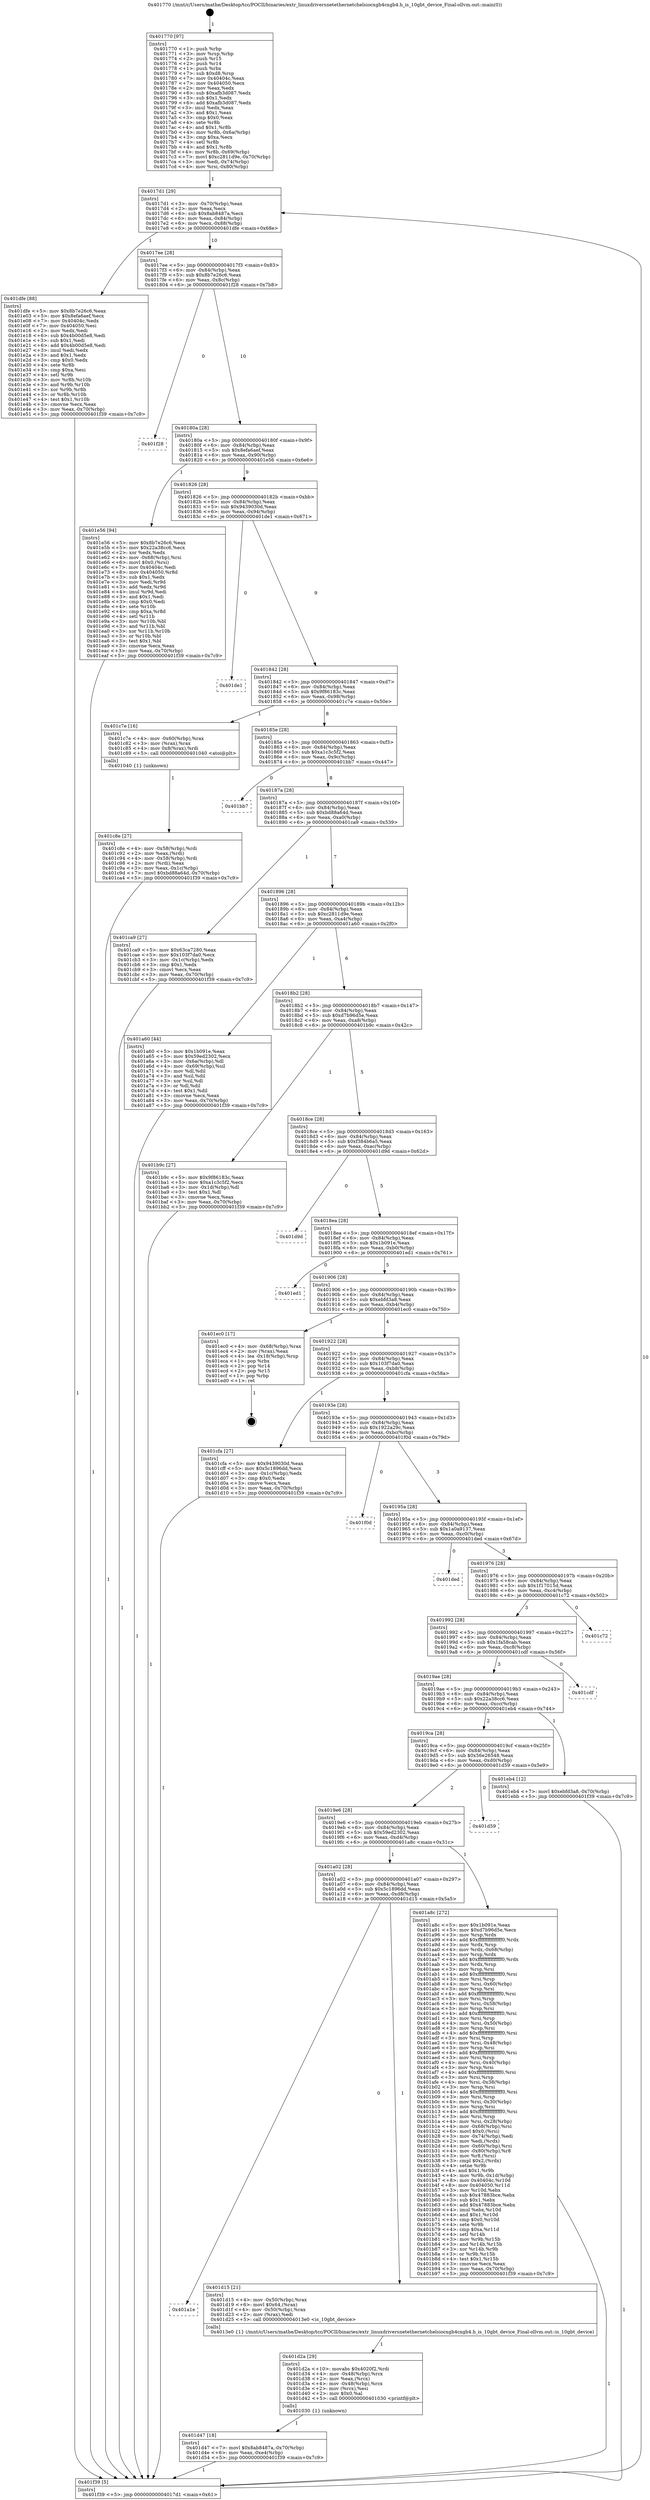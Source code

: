 digraph "0x401770" {
  label = "0x401770 (/mnt/c/Users/mathe/Desktop/tcc/POCII/binaries/extr_linuxdriversnetethernetchelsiocxgb4cxgb4.h_is_10gbt_device_Final-ollvm.out::main(0))"
  labelloc = "t"
  node[shape=record]

  Entry [label="",width=0.3,height=0.3,shape=circle,fillcolor=black,style=filled]
  "0x4017d1" [label="{
     0x4017d1 [29]\l
     | [instrs]\l
     &nbsp;&nbsp;0x4017d1 \<+3\>: mov -0x70(%rbp),%eax\l
     &nbsp;&nbsp;0x4017d4 \<+2\>: mov %eax,%ecx\l
     &nbsp;&nbsp;0x4017d6 \<+6\>: sub $0x8ab8487a,%ecx\l
     &nbsp;&nbsp;0x4017dc \<+6\>: mov %eax,-0x84(%rbp)\l
     &nbsp;&nbsp;0x4017e2 \<+6\>: mov %ecx,-0x88(%rbp)\l
     &nbsp;&nbsp;0x4017e8 \<+6\>: je 0000000000401dfe \<main+0x68e\>\l
  }"]
  "0x401dfe" [label="{
     0x401dfe [88]\l
     | [instrs]\l
     &nbsp;&nbsp;0x401dfe \<+5\>: mov $0x8b7e26c6,%eax\l
     &nbsp;&nbsp;0x401e03 \<+5\>: mov $0x8efa6aef,%ecx\l
     &nbsp;&nbsp;0x401e08 \<+7\>: mov 0x40404c,%edx\l
     &nbsp;&nbsp;0x401e0f \<+7\>: mov 0x404050,%esi\l
     &nbsp;&nbsp;0x401e16 \<+2\>: mov %edx,%edi\l
     &nbsp;&nbsp;0x401e18 \<+6\>: sub $0x4b00d5e8,%edi\l
     &nbsp;&nbsp;0x401e1e \<+3\>: sub $0x1,%edi\l
     &nbsp;&nbsp;0x401e21 \<+6\>: add $0x4b00d5e8,%edi\l
     &nbsp;&nbsp;0x401e27 \<+3\>: imul %edi,%edx\l
     &nbsp;&nbsp;0x401e2a \<+3\>: and $0x1,%edx\l
     &nbsp;&nbsp;0x401e2d \<+3\>: cmp $0x0,%edx\l
     &nbsp;&nbsp;0x401e30 \<+4\>: sete %r8b\l
     &nbsp;&nbsp;0x401e34 \<+3\>: cmp $0xa,%esi\l
     &nbsp;&nbsp;0x401e37 \<+4\>: setl %r9b\l
     &nbsp;&nbsp;0x401e3b \<+3\>: mov %r8b,%r10b\l
     &nbsp;&nbsp;0x401e3e \<+3\>: and %r9b,%r10b\l
     &nbsp;&nbsp;0x401e41 \<+3\>: xor %r9b,%r8b\l
     &nbsp;&nbsp;0x401e44 \<+3\>: or %r8b,%r10b\l
     &nbsp;&nbsp;0x401e47 \<+4\>: test $0x1,%r10b\l
     &nbsp;&nbsp;0x401e4b \<+3\>: cmovne %ecx,%eax\l
     &nbsp;&nbsp;0x401e4e \<+3\>: mov %eax,-0x70(%rbp)\l
     &nbsp;&nbsp;0x401e51 \<+5\>: jmp 0000000000401f39 \<main+0x7c9\>\l
  }"]
  "0x4017ee" [label="{
     0x4017ee [28]\l
     | [instrs]\l
     &nbsp;&nbsp;0x4017ee \<+5\>: jmp 00000000004017f3 \<main+0x83\>\l
     &nbsp;&nbsp;0x4017f3 \<+6\>: mov -0x84(%rbp),%eax\l
     &nbsp;&nbsp;0x4017f9 \<+5\>: sub $0x8b7e26c6,%eax\l
     &nbsp;&nbsp;0x4017fe \<+6\>: mov %eax,-0x8c(%rbp)\l
     &nbsp;&nbsp;0x401804 \<+6\>: je 0000000000401f28 \<main+0x7b8\>\l
  }"]
  Exit [label="",width=0.3,height=0.3,shape=circle,fillcolor=black,style=filled,peripheries=2]
  "0x401f28" [label="{
     0x401f28\l
  }", style=dashed]
  "0x40180a" [label="{
     0x40180a [28]\l
     | [instrs]\l
     &nbsp;&nbsp;0x40180a \<+5\>: jmp 000000000040180f \<main+0x9f\>\l
     &nbsp;&nbsp;0x40180f \<+6\>: mov -0x84(%rbp),%eax\l
     &nbsp;&nbsp;0x401815 \<+5\>: sub $0x8efa6aef,%eax\l
     &nbsp;&nbsp;0x40181a \<+6\>: mov %eax,-0x90(%rbp)\l
     &nbsp;&nbsp;0x401820 \<+6\>: je 0000000000401e56 \<main+0x6e6\>\l
  }"]
  "0x401d47" [label="{
     0x401d47 [18]\l
     | [instrs]\l
     &nbsp;&nbsp;0x401d47 \<+7\>: movl $0x8ab8487a,-0x70(%rbp)\l
     &nbsp;&nbsp;0x401d4e \<+6\>: mov %eax,-0xe4(%rbp)\l
     &nbsp;&nbsp;0x401d54 \<+5\>: jmp 0000000000401f39 \<main+0x7c9\>\l
  }"]
  "0x401e56" [label="{
     0x401e56 [94]\l
     | [instrs]\l
     &nbsp;&nbsp;0x401e56 \<+5\>: mov $0x8b7e26c6,%eax\l
     &nbsp;&nbsp;0x401e5b \<+5\>: mov $0x22a38cc6,%ecx\l
     &nbsp;&nbsp;0x401e60 \<+2\>: xor %edx,%edx\l
     &nbsp;&nbsp;0x401e62 \<+4\>: mov -0x68(%rbp),%rsi\l
     &nbsp;&nbsp;0x401e66 \<+6\>: movl $0x0,(%rsi)\l
     &nbsp;&nbsp;0x401e6c \<+7\>: mov 0x40404c,%edi\l
     &nbsp;&nbsp;0x401e73 \<+8\>: mov 0x404050,%r8d\l
     &nbsp;&nbsp;0x401e7b \<+3\>: sub $0x1,%edx\l
     &nbsp;&nbsp;0x401e7e \<+3\>: mov %edi,%r9d\l
     &nbsp;&nbsp;0x401e81 \<+3\>: add %edx,%r9d\l
     &nbsp;&nbsp;0x401e84 \<+4\>: imul %r9d,%edi\l
     &nbsp;&nbsp;0x401e88 \<+3\>: and $0x1,%edi\l
     &nbsp;&nbsp;0x401e8b \<+3\>: cmp $0x0,%edi\l
     &nbsp;&nbsp;0x401e8e \<+4\>: sete %r10b\l
     &nbsp;&nbsp;0x401e92 \<+4\>: cmp $0xa,%r8d\l
     &nbsp;&nbsp;0x401e96 \<+4\>: setl %r11b\l
     &nbsp;&nbsp;0x401e9a \<+3\>: mov %r10b,%bl\l
     &nbsp;&nbsp;0x401e9d \<+3\>: and %r11b,%bl\l
     &nbsp;&nbsp;0x401ea0 \<+3\>: xor %r11b,%r10b\l
     &nbsp;&nbsp;0x401ea3 \<+3\>: or %r10b,%bl\l
     &nbsp;&nbsp;0x401ea6 \<+3\>: test $0x1,%bl\l
     &nbsp;&nbsp;0x401ea9 \<+3\>: cmovne %ecx,%eax\l
     &nbsp;&nbsp;0x401eac \<+3\>: mov %eax,-0x70(%rbp)\l
     &nbsp;&nbsp;0x401eaf \<+5\>: jmp 0000000000401f39 \<main+0x7c9\>\l
  }"]
  "0x401826" [label="{
     0x401826 [28]\l
     | [instrs]\l
     &nbsp;&nbsp;0x401826 \<+5\>: jmp 000000000040182b \<main+0xbb\>\l
     &nbsp;&nbsp;0x40182b \<+6\>: mov -0x84(%rbp),%eax\l
     &nbsp;&nbsp;0x401831 \<+5\>: sub $0x9439030d,%eax\l
     &nbsp;&nbsp;0x401836 \<+6\>: mov %eax,-0x94(%rbp)\l
     &nbsp;&nbsp;0x40183c \<+6\>: je 0000000000401de1 \<main+0x671\>\l
  }"]
  "0x401d2a" [label="{
     0x401d2a [29]\l
     | [instrs]\l
     &nbsp;&nbsp;0x401d2a \<+10\>: movabs $0x4020f2,%rdi\l
     &nbsp;&nbsp;0x401d34 \<+4\>: mov -0x48(%rbp),%rcx\l
     &nbsp;&nbsp;0x401d38 \<+2\>: mov %eax,(%rcx)\l
     &nbsp;&nbsp;0x401d3a \<+4\>: mov -0x48(%rbp),%rcx\l
     &nbsp;&nbsp;0x401d3e \<+2\>: mov (%rcx),%esi\l
     &nbsp;&nbsp;0x401d40 \<+2\>: mov $0x0,%al\l
     &nbsp;&nbsp;0x401d42 \<+5\>: call 0000000000401030 \<printf@plt\>\l
     | [calls]\l
     &nbsp;&nbsp;0x401030 \{1\} (unknown)\l
  }"]
  "0x401de1" [label="{
     0x401de1\l
  }", style=dashed]
  "0x401842" [label="{
     0x401842 [28]\l
     | [instrs]\l
     &nbsp;&nbsp;0x401842 \<+5\>: jmp 0000000000401847 \<main+0xd7\>\l
     &nbsp;&nbsp;0x401847 \<+6\>: mov -0x84(%rbp),%eax\l
     &nbsp;&nbsp;0x40184d \<+5\>: sub $0x9f86183c,%eax\l
     &nbsp;&nbsp;0x401852 \<+6\>: mov %eax,-0x98(%rbp)\l
     &nbsp;&nbsp;0x401858 \<+6\>: je 0000000000401c7e \<main+0x50e\>\l
  }"]
  "0x401a1e" [label="{
     0x401a1e\l
  }", style=dashed]
  "0x401c7e" [label="{
     0x401c7e [16]\l
     | [instrs]\l
     &nbsp;&nbsp;0x401c7e \<+4\>: mov -0x60(%rbp),%rax\l
     &nbsp;&nbsp;0x401c82 \<+3\>: mov (%rax),%rax\l
     &nbsp;&nbsp;0x401c85 \<+4\>: mov 0x8(%rax),%rdi\l
     &nbsp;&nbsp;0x401c89 \<+5\>: call 0000000000401040 \<atoi@plt\>\l
     | [calls]\l
     &nbsp;&nbsp;0x401040 \{1\} (unknown)\l
  }"]
  "0x40185e" [label="{
     0x40185e [28]\l
     | [instrs]\l
     &nbsp;&nbsp;0x40185e \<+5\>: jmp 0000000000401863 \<main+0xf3\>\l
     &nbsp;&nbsp;0x401863 \<+6\>: mov -0x84(%rbp),%eax\l
     &nbsp;&nbsp;0x401869 \<+5\>: sub $0xa1c3c5f2,%eax\l
     &nbsp;&nbsp;0x40186e \<+6\>: mov %eax,-0x9c(%rbp)\l
     &nbsp;&nbsp;0x401874 \<+6\>: je 0000000000401bb7 \<main+0x447\>\l
  }"]
  "0x401d15" [label="{
     0x401d15 [21]\l
     | [instrs]\l
     &nbsp;&nbsp;0x401d15 \<+4\>: mov -0x50(%rbp),%rax\l
     &nbsp;&nbsp;0x401d19 \<+6\>: movl $0x64,(%rax)\l
     &nbsp;&nbsp;0x401d1f \<+4\>: mov -0x50(%rbp),%rax\l
     &nbsp;&nbsp;0x401d23 \<+2\>: mov (%rax),%edi\l
     &nbsp;&nbsp;0x401d25 \<+5\>: call 00000000004013e0 \<is_10gbt_device\>\l
     | [calls]\l
     &nbsp;&nbsp;0x4013e0 \{1\} (/mnt/c/Users/mathe/Desktop/tcc/POCII/binaries/extr_linuxdriversnetethernetchelsiocxgb4cxgb4.h_is_10gbt_device_Final-ollvm.out::is_10gbt_device)\l
  }"]
  "0x401bb7" [label="{
     0x401bb7\l
  }", style=dashed]
  "0x40187a" [label="{
     0x40187a [28]\l
     | [instrs]\l
     &nbsp;&nbsp;0x40187a \<+5\>: jmp 000000000040187f \<main+0x10f\>\l
     &nbsp;&nbsp;0x40187f \<+6\>: mov -0x84(%rbp),%eax\l
     &nbsp;&nbsp;0x401885 \<+5\>: sub $0xbd88a64d,%eax\l
     &nbsp;&nbsp;0x40188a \<+6\>: mov %eax,-0xa0(%rbp)\l
     &nbsp;&nbsp;0x401890 \<+6\>: je 0000000000401ca9 \<main+0x539\>\l
  }"]
  "0x401c8e" [label="{
     0x401c8e [27]\l
     | [instrs]\l
     &nbsp;&nbsp;0x401c8e \<+4\>: mov -0x58(%rbp),%rdi\l
     &nbsp;&nbsp;0x401c92 \<+2\>: mov %eax,(%rdi)\l
     &nbsp;&nbsp;0x401c94 \<+4\>: mov -0x58(%rbp),%rdi\l
     &nbsp;&nbsp;0x401c98 \<+2\>: mov (%rdi),%eax\l
     &nbsp;&nbsp;0x401c9a \<+3\>: mov %eax,-0x1c(%rbp)\l
     &nbsp;&nbsp;0x401c9d \<+7\>: movl $0xbd88a64d,-0x70(%rbp)\l
     &nbsp;&nbsp;0x401ca4 \<+5\>: jmp 0000000000401f39 \<main+0x7c9\>\l
  }"]
  "0x401ca9" [label="{
     0x401ca9 [27]\l
     | [instrs]\l
     &nbsp;&nbsp;0x401ca9 \<+5\>: mov $0x63ca7280,%eax\l
     &nbsp;&nbsp;0x401cae \<+5\>: mov $0x103f7da0,%ecx\l
     &nbsp;&nbsp;0x401cb3 \<+3\>: mov -0x1c(%rbp),%edx\l
     &nbsp;&nbsp;0x401cb6 \<+3\>: cmp $0x1,%edx\l
     &nbsp;&nbsp;0x401cb9 \<+3\>: cmovl %ecx,%eax\l
     &nbsp;&nbsp;0x401cbc \<+3\>: mov %eax,-0x70(%rbp)\l
     &nbsp;&nbsp;0x401cbf \<+5\>: jmp 0000000000401f39 \<main+0x7c9\>\l
  }"]
  "0x401896" [label="{
     0x401896 [28]\l
     | [instrs]\l
     &nbsp;&nbsp;0x401896 \<+5\>: jmp 000000000040189b \<main+0x12b\>\l
     &nbsp;&nbsp;0x40189b \<+6\>: mov -0x84(%rbp),%eax\l
     &nbsp;&nbsp;0x4018a1 \<+5\>: sub $0xc2811d9e,%eax\l
     &nbsp;&nbsp;0x4018a6 \<+6\>: mov %eax,-0xa4(%rbp)\l
     &nbsp;&nbsp;0x4018ac \<+6\>: je 0000000000401a60 \<main+0x2f0\>\l
  }"]
  "0x401a02" [label="{
     0x401a02 [28]\l
     | [instrs]\l
     &nbsp;&nbsp;0x401a02 \<+5\>: jmp 0000000000401a07 \<main+0x297\>\l
     &nbsp;&nbsp;0x401a07 \<+6\>: mov -0x84(%rbp),%eax\l
     &nbsp;&nbsp;0x401a0d \<+5\>: sub $0x5c1896dd,%eax\l
     &nbsp;&nbsp;0x401a12 \<+6\>: mov %eax,-0xd8(%rbp)\l
     &nbsp;&nbsp;0x401a18 \<+6\>: je 0000000000401d15 \<main+0x5a5\>\l
  }"]
  "0x401a60" [label="{
     0x401a60 [44]\l
     | [instrs]\l
     &nbsp;&nbsp;0x401a60 \<+5\>: mov $0x1b091e,%eax\l
     &nbsp;&nbsp;0x401a65 \<+5\>: mov $0x59ed2302,%ecx\l
     &nbsp;&nbsp;0x401a6a \<+3\>: mov -0x6a(%rbp),%dl\l
     &nbsp;&nbsp;0x401a6d \<+4\>: mov -0x69(%rbp),%sil\l
     &nbsp;&nbsp;0x401a71 \<+3\>: mov %dl,%dil\l
     &nbsp;&nbsp;0x401a74 \<+3\>: and %sil,%dil\l
     &nbsp;&nbsp;0x401a77 \<+3\>: xor %sil,%dl\l
     &nbsp;&nbsp;0x401a7a \<+3\>: or %dl,%dil\l
     &nbsp;&nbsp;0x401a7d \<+4\>: test $0x1,%dil\l
     &nbsp;&nbsp;0x401a81 \<+3\>: cmovne %ecx,%eax\l
     &nbsp;&nbsp;0x401a84 \<+3\>: mov %eax,-0x70(%rbp)\l
     &nbsp;&nbsp;0x401a87 \<+5\>: jmp 0000000000401f39 \<main+0x7c9\>\l
  }"]
  "0x4018b2" [label="{
     0x4018b2 [28]\l
     | [instrs]\l
     &nbsp;&nbsp;0x4018b2 \<+5\>: jmp 00000000004018b7 \<main+0x147\>\l
     &nbsp;&nbsp;0x4018b7 \<+6\>: mov -0x84(%rbp),%eax\l
     &nbsp;&nbsp;0x4018bd \<+5\>: sub $0xd7b96d5e,%eax\l
     &nbsp;&nbsp;0x4018c2 \<+6\>: mov %eax,-0xa8(%rbp)\l
     &nbsp;&nbsp;0x4018c8 \<+6\>: je 0000000000401b9c \<main+0x42c\>\l
  }"]
  "0x401f39" [label="{
     0x401f39 [5]\l
     | [instrs]\l
     &nbsp;&nbsp;0x401f39 \<+5\>: jmp 00000000004017d1 \<main+0x61\>\l
  }"]
  "0x401770" [label="{
     0x401770 [97]\l
     | [instrs]\l
     &nbsp;&nbsp;0x401770 \<+1\>: push %rbp\l
     &nbsp;&nbsp;0x401771 \<+3\>: mov %rsp,%rbp\l
     &nbsp;&nbsp;0x401774 \<+2\>: push %r15\l
     &nbsp;&nbsp;0x401776 \<+2\>: push %r14\l
     &nbsp;&nbsp;0x401778 \<+1\>: push %rbx\l
     &nbsp;&nbsp;0x401779 \<+7\>: sub $0xd8,%rsp\l
     &nbsp;&nbsp;0x401780 \<+7\>: mov 0x40404c,%eax\l
     &nbsp;&nbsp;0x401787 \<+7\>: mov 0x404050,%ecx\l
     &nbsp;&nbsp;0x40178e \<+2\>: mov %eax,%edx\l
     &nbsp;&nbsp;0x401790 \<+6\>: sub $0xafb3d087,%edx\l
     &nbsp;&nbsp;0x401796 \<+3\>: sub $0x1,%edx\l
     &nbsp;&nbsp;0x401799 \<+6\>: add $0xafb3d087,%edx\l
     &nbsp;&nbsp;0x40179f \<+3\>: imul %edx,%eax\l
     &nbsp;&nbsp;0x4017a2 \<+3\>: and $0x1,%eax\l
     &nbsp;&nbsp;0x4017a5 \<+3\>: cmp $0x0,%eax\l
     &nbsp;&nbsp;0x4017a8 \<+4\>: sete %r8b\l
     &nbsp;&nbsp;0x4017ac \<+4\>: and $0x1,%r8b\l
     &nbsp;&nbsp;0x4017b0 \<+4\>: mov %r8b,-0x6a(%rbp)\l
     &nbsp;&nbsp;0x4017b4 \<+3\>: cmp $0xa,%ecx\l
     &nbsp;&nbsp;0x4017b7 \<+4\>: setl %r8b\l
     &nbsp;&nbsp;0x4017bb \<+4\>: and $0x1,%r8b\l
     &nbsp;&nbsp;0x4017bf \<+4\>: mov %r8b,-0x69(%rbp)\l
     &nbsp;&nbsp;0x4017c3 \<+7\>: movl $0xc2811d9e,-0x70(%rbp)\l
     &nbsp;&nbsp;0x4017ca \<+3\>: mov %edi,-0x74(%rbp)\l
     &nbsp;&nbsp;0x4017cd \<+4\>: mov %rsi,-0x80(%rbp)\l
  }"]
  "0x401a8c" [label="{
     0x401a8c [272]\l
     | [instrs]\l
     &nbsp;&nbsp;0x401a8c \<+5\>: mov $0x1b091e,%eax\l
     &nbsp;&nbsp;0x401a91 \<+5\>: mov $0xd7b96d5e,%ecx\l
     &nbsp;&nbsp;0x401a96 \<+3\>: mov %rsp,%rdx\l
     &nbsp;&nbsp;0x401a99 \<+4\>: add $0xfffffffffffffff0,%rdx\l
     &nbsp;&nbsp;0x401a9d \<+3\>: mov %rdx,%rsp\l
     &nbsp;&nbsp;0x401aa0 \<+4\>: mov %rdx,-0x68(%rbp)\l
     &nbsp;&nbsp;0x401aa4 \<+3\>: mov %rsp,%rdx\l
     &nbsp;&nbsp;0x401aa7 \<+4\>: add $0xfffffffffffffff0,%rdx\l
     &nbsp;&nbsp;0x401aab \<+3\>: mov %rdx,%rsp\l
     &nbsp;&nbsp;0x401aae \<+3\>: mov %rsp,%rsi\l
     &nbsp;&nbsp;0x401ab1 \<+4\>: add $0xfffffffffffffff0,%rsi\l
     &nbsp;&nbsp;0x401ab5 \<+3\>: mov %rsi,%rsp\l
     &nbsp;&nbsp;0x401ab8 \<+4\>: mov %rsi,-0x60(%rbp)\l
     &nbsp;&nbsp;0x401abc \<+3\>: mov %rsp,%rsi\l
     &nbsp;&nbsp;0x401abf \<+4\>: add $0xfffffffffffffff0,%rsi\l
     &nbsp;&nbsp;0x401ac3 \<+3\>: mov %rsi,%rsp\l
     &nbsp;&nbsp;0x401ac6 \<+4\>: mov %rsi,-0x58(%rbp)\l
     &nbsp;&nbsp;0x401aca \<+3\>: mov %rsp,%rsi\l
     &nbsp;&nbsp;0x401acd \<+4\>: add $0xfffffffffffffff0,%rsi\l
     &nbsp;&nbsp;0x401ad1 \<+3\>: mov %rsi,%rsp\l
     &nbsp;&nbsp;0x401ad4 \<+4\>: mov %rsi,-0x50(%rbp)\l
     &nbsp;&nbsp;0x401ad8 \<+3\>: mov %rsp,%rsi\l
     &nbsp;&nbsp;0x401adb \<+4\>: add $0xfffffffffffffff0,%rsi\l
     &nbsp;&nbsp;0x401adf \<+3\>: mov %rsi,%rsp\l
     &nbsp;&nbsp;0x401ae2 \<+4\>: mov %rsi,-0x48(%rbp)\l
     &nbsp;&nbsp;0x401ae6 \<+3\>: mov %rsp,%rsi\l
     &nbsp;&nbsp;0x401ae9 \<+4\>: add $0xfffffffffffffff0,%rsi\l
     &nbsp;&nbsp;0x401aed \<+3\>: mov %rsi,%rsp\l
     &nbsp;&nbsp;0x401af0 \<+4\>: mov %rsi,-0x40(%rbp)\l
     &nbsp;&nbsp;0x401af4 \<+3\>: mov %rsp,%rsi\l
     &nbsp;&nbsp;0x401af7 \<+4\>: add $0xfffffffffffffff0,%rsi\l
     &nbsp;&nbsp;0x401afb \<+3\>: mov %rsi,%rsp\l
     &nbsp;&nbsp;0x401afe \<+4\>: mov %rsi,-0x38(%rbp)\l
     &nbsp;&nbsp;0x401b02 \<+3\>: mov %rsp,%rsi\l
     &nbsp;&nbsp;0x401b05 \<+4\>: add $0xfffffffffffffff0,%rsi\l
     &nbsp;&nbsp;0x401b09 \<+3\>: mov %rsi,%rsp\l
     &nbsp;&nbsp;0x401b0c \<+4\>: mov %rsi,-0x30(%rbp)\l
     &nbsp;&nbsp;0x401b10 \<+3\>: mov %rsp,%rsi\l
     &nbsp;&nbsp;0x401b13 \<+4\>: add $0xfffffffffffffff0,%rsi\l
     &nbsp;&nbsp;0x401b17 \<+3\>: mov %rsi,%rsp\l
     &nbsp;&nbsp;0x401b1a \<+4\>: mov %rsi,-0x28(%rbp)\l
     &nbsp;&nbsp;0x401b1e \<+4\>: mov -0x68(%rbp),%rsi\l
     &nbsp;&nbsp;0x401b22 \<+6\>: movl $0x0,(%rsi)\l
     &nbsp;&nbsp;0x401b28 \<+3\>: mov -0x74(%rbp),%edi\l
     &nbsp;&nbsp;0x401b2b \<+2\>: mov %edi,(%rdx)\l
     &nbsp;&nbsp;0x401b2d \<+4\>: mov -0x60(%rbp),%rsi\l
     &nbsp;&nbsp;0x401b31 \<+4\>: mov -0x80(%rbp),%r8\l
     &nbsp;&nbsp;0x401b35 \<+3\>: mov %r8,(%rsi)\l
     &nbsp;&nbsp;0x401b38 \<+3\>: cmpl $0x2,(%rdx)\l
     &nbsp;&nbsp;0x401b3b \<+4\>: setne %r9b\l
     &nbsp;&nbsp;0x401b3f \<+4\>: and $0x1,%r9b\l
     &nbsp;&nbsp;0x401b43 \<+4\>: mov %r9b,-0x1d(%rbp)\l
     &nbsp;&nbsp;0x401b47 \<+8\>: mov 0x40404c,%r10d\l
     &nbsp;&nbsp;0x401b4f \<+8\>: mov 0x404050,%r11d\l
     &nbsp;&nbsp;0x401b57 \<+3\>: mov %r10d,%ebx\l
     &nbsp;&nbsp;0x401b5a \<+6\>: sub $0x47883bce,%ebx\l
     &nbsp;&nbsp;0x401b60 \<+3\>: sub $0x1,%ebx\l
     &nbsp;&nbsp;0x401b63 \<+6\>: add $0x47883bce,%ebx\l
     &nbsp;&nbsp;0x401b69 \<+4\>: imul %ebx,%r10d\l
     &nbsp;&nbsp;0x401b6d \<+4\>: and $0x1,%r10d\l
     &nbsp;&nbsp;0x401b71 \<+4\>: cmp $0x0,%r10d\l
     &nbsp;&nbsp;0x401b75 \<+4\>: sete %r9b\l
     &nbsp;&nbsp;0x401b79 \<+4\>: cmp $0xa,%r11d\l
     &nbsp;&nbsp;0x401b7d \<+4\>: setl %r14b\l
     &nbsp;&nbsp;0x401b81 \<+3\>: mov %r9b,%r15b\l
     &nbsp;&nbsp;0x401b84 \<+3\>: and %r14b,%r15b\l
     &nbsp;&nbsp;0x401b87 \<+3\>: xor %r14b,%r9b\l
     &nbsp;&nbsp;0x401b8a \<+3\>: or %r9b,%r15b\l
     &nbsp;&nbsp;0x401b8d \<+4\>: test $0x1,%r15b\l
     &nbsp;&nbsp;0x401b91 \<+3\>: cmovne %ecx,%eax\l
     &nbsp;&nbsp;0x401b94 \<+3\>: mov %eax,-0x70(%rbp)\l
     &nbsp;&nbsp;0x401b97 \<+5\>: jmp 0000000000401f39 \<main+0x7c9\>\l
  }"]
  "0x401b9c" [label="{
     0x401b9c [27]\l
     | [instrs]\l
     &nbsp;&nbsp;0x401b9c \<+5\>: mov $0x9f86183c,%eax\l
     &nbsp;&nbsp;0x401ba1 \<+5\>: mov $0xa1c3c5f2,%ecx\l
     &nbsp;&nbsp;0x401ba6 \<+3\>: mov -0x1d(%rbp),%dl\l
     &nbsp;&nbsp;0x401ba9 \<+3\>: test $0x1,%dl\l
     &nbsp;&nbsp;0x401bac \<+3\>: cmovne %ecx,%eax\l
     &nbsp;&nbsp;0x401baf \<+3\>: mov %eax,-0x70(%rbp)\l
     &nbsp;&nbsp;0x401bb2 \<+5\>: jmp 0000000000401f39 \<main+0x7c9\>\l
  }"]
  "0x4018ce" [label="{
     0x4018ce [28]\l
     | [instrs]\l
     &nbsp;&nbsp;0x4018ce \<+5\>: jmp 00000000004018d3 \<main+0x163\>\l
     &nbsp;&nbsp;0x4018d3 \<+6\>: mov -0x84(%rbp),%eax\l
     &nbsp;&nbsp;0x4018d9 \<+5\>: sub $0xf384b6a5,%eax\l
     &nbsp;&nbsp;0x4018de \<+6\>: mov %eax,-0xac(%rbp)\l
     &nbsp;&nbsp;0x4018e4 \<+6\>: je 0000000000401d9d \<main+0x62d\>\l
  }"]
  "0x4019e6" [label="{
     0x4019e6 [28]\l
     | [instrs]\l
     &nbsp;&nbsp;0x4019e6 \<+5\>: jmp 00000000004019eb \<main+0x27b\>\l
     &nbsp;&nbsp;0x4019eb \<+6\>: mov -0x84(%rbp),%eax\l
     &nbsp;&nbsp;0x4019f1 \<+5\>: sub $0x59ed2302,%eax\l
     &nbsp;&nbsp;0x4019f6 \<+6\>: mov %eax,-0xd4(%rbp)\l
     &nbsp;&nbsp;0x4019fc \<+6\>: je 0000000000401a8c \<main+0x31c\>\l
  }"]
  "0x401d9d" [label="{
     0x401d9d\l
  }", style=dashed]
  "0x4018ea" [label="{
     0x4018ea [28]\l
     | [instrs]\l
     &nbsp;&nbsp;0x4018ea \<+5\>: jmp 00000000004018ef \<main+0x17f\>\l
     &nbsp;&nbsp;0x4018ef \<+6\>: mov -0x84(%rbp),%eax\l
     &nbsp;&nbsp;0x4018f5 \<+5\>: sub $0x1b091e,%eax\l
     &nbsp;&nbsp;0x4018fa \<+6\>: mov %eax,-0xb0(%rbp)\l
     &nbsp;&nbsp;0x401900 \<+6\>: je 0000000000401ed1 \<main+0x761\>\l
  }"]
  "0x401d59" [label="{
     0x401d59\l
  }", style=dashed]
  "0x401ed1" [label="{
     0x401ed1\l
  }", style=dashed]
  "0x401906" [label="{
     0x401906 [28]\l
     | [instrs]\l
     &nbsp;&nbsp;0x401906 \<+5\>: jmp 000000000040190b \<main+0x19b\>\l
     &nbsp;&nbsp;0x40190b \<+6\>: mov -0x84(%rbp),%eax\l
     &nbsp;&nbsp;0x401911 \<+5\>: sub $0xebfd3a8,%eax\l
     &nbsp;&nbsp;0x401916 \<+6\>: mov %eax,-0xb4(%rbp)\l
     &nbsp;&nbsp;0x40191c \<+6\>: je 0000000000401ec0 \<main+0x750\>\l
  }"]
  "0x4019ca" [label="{
     0x4019ca [28]\l
     | [instrs]\l
     &nbsp;&nbsp;0x4019ca \<+5\>: jmp 00000000004019cf \<main+0x25f\>\l
     &nbsp;&nbsp;0x4019cf \<+6\>: mov -0x84(%rbp),%eax\l
     &nbsp;&nbsp;0x4019d5 \<+5\>: sub $0x56e26548,%eax\l
     &nbsp;&nbsp;0x4019da \<+6\>: mov %eax,-0xd0(%rbp)\l
     &nbsp;&nbsp;0x4019e0 \<+6\>: je 0000000000401d59 \<main+0x5e9\>\l
  }"]
  "0x401ec0" [label="{
     0x401ec0 [17]\l
     | [instrs]\l
     &nbsp;&nbsp;0x401ec0 \<+4\>: mov -0x68(%rbp),%rax\l
     &nbsp;&nbsp;0x401ec4 \<+2\>: mov (%rax),%eax\l
     &nbsp;&nbsp;0x401ec6 \<+4\>: lea -0x18(%rbp),%rsp\l
     &nbsp;&nbsp;0x401eca \<+1\>: pop %rbx\l
     &nbsp;&nbsp;0x401ecb \<+2\>: pop %r14\l
     &nbsp;&nbsp;0x401ecd \<+2\>: pop %r15\l
     &nbsp;&nbsp;0x401ecf \<+1\>: pop %rbp\l
     &nbsp;&nbsp;0x401ed0 \<+1\>: ret\l
  }"]
  "0x401922" [label="{
     0x401922 [28]\l
     | [instrs]\l
     &nbsp;&nbsp;0x401922 \<+5\>: jmp 0000000000401927 \<main+0x1b7\>\l
     &nbsp;&nbsp;0x401927 \<+6\>: mov -0x84(%rbp),%eax\l
     &nbsp;&nbsp;0x40192d \<+5\>: sub $0x103f7da0,%eax\l
     &nbsp;&nbsp;0x401932 \<+6\>: mov %eax,-0xb8(%rbp)\l
     &nbsp;&nbsp;0x401938 \<+6\>: je 0000000000401cfa \<main+0x58a\>\l
  }"]
  "0x401eb4" [label="{
     0x401eb4 [12]\l
     | [instrs]\l
     &nbsp;&nbsp;0x401eb4 \<+7\>: movl $0xebfd3a8,-0x70(%rbp)\l
     &nbsp;&nbsp;0x401ebb \<+5\>: jmp 0000000000401f39 \<main+0x7c9\>\l
  }"]
  "0x401cfa" [label="{
     0x401cfa [27]\l
     | [instrs]\l
     &nbsp;&nbsp;0x401cfa \<+5\>: mov $0x9439030d,%eax\l
     &nbsp;&nbsp;0x401cff \<+5\>: mov $0x5c1896dd,%ecx\l
     &nbsp;&nbsp;0x401d04 \<+3\>: mov -0x1c(%rbp),%edx\l
     &nbsp;&nbsp;0x401d07 \<+3\>: cmp $0x0,%edx\l
     &nbsp;&nbsp;0x401d0a \<+3\>: cmove %ecx,%eax\l
     &nbsp;&nbsp;0x401d0d \<+3\>: mov %eax,-0x70(%rbp)\l
     &nbsp;&nbsp;0x401d10 \<+5\>: jmp 0000000000401f39 \<main+0x7c9\>\l
  }"]
  "0x40193e" [label="{
     0x40193e [28]\l
     | [instrs]\l
     &nbsp;&nbsp;0x40193e \<+5\>: jmp 0000000000401943 \<main+0x1d3\>\l
     &nbsp;&nbsp;0x401943 \<+6\>: mov -0x84(%rbp),%eax\l
     &nbsp;&nbsp;0x401949 \<+5\>: sub $0x1922a29c,%eax\l
     &nbsp;&nbsp;0x40194e \<+6\>: mov %eax,-0xbc(%rbp)\l
     &nbsp;&nbsp;0x401954 \<+6\>: je 0000000000401f0d \<main+0x79d\>\l
  }"]
  "0x4019ae" [label="{
     0x4019ae [28]\l
     | [instrs]\l
     &nbsp;&nbsp;0x4019ae \<+5\>: jmp 00000000004019b3 \<main+0x243\>\l
     &nbsp;&nbsp;0x4019b3 \<+6\>: mov -0x84(%rbp),%eax\l
     &nbsp;&nbsp;0x4019b9 \<+5\>: sub $0x22a38cc6,%eax\l
     &nbsp;&nbsp;0x4019be \<+6\>: mov %eax,-0xcc(%rbp)\l
     &nbsp;&nbsp;0x4019c4 \<+6\>: je 0000000000401eb4 \<main+0x744\>\l
  }"]
  "0x401f0d" [label="{
     0x401f0d\l
  }", style=dashed]
  "0x40195a" [label="{
     0x40195a [28]\l
     | [instrs]\l
     &nbsp;&nbsp;0x40195a \<+5\>: jmp 000000000040195f \<main+0x1ef\>\l
     &nbsp;&nbsp;0x40195f \<+6\>: mov -0x84(%rbp),%eax\l
     &nbsp;&nbsp;0x401965 \<+5\>: sub $0x1a0a9137,%eax\l
     &nbsp;&nbsp;0x40196a \<+6\>: mov %eax,-0xc0(%rbp)\l
     &nbsp;&nbsp;0x401970 \<+6\>: je 0000000000401ded \<main+0x67d\>\l
  }"]
  "0x401cdf" [label="{
     0x401cdf\l
  }", style=dashed]
  "0x401ded" [label="{
     0x401ded\l
  }", style=dashed]
  "0x401976" [label="{
     0x401976 [28]\l
     | [instrs]\l
     &nbsp;&nbsp;0x401976 \<+5\>: jmp 000000000040197b \<main+0x20b\>\l
     &nbsp;&nbsp;0x40197b \<+6\>: mov -0x84(%rbp),%eax\l
     &nbsp;&nbsp;0x401981 \<+5\>: sub $0x1f17015d,%eax\l
     &nbsp;&nbsp;0x401986 \<+6\>: mov %eax,-0xc4(%rbp)\l
     &nbsp;&nbsp;0x40198c \<+6\>: je 0000000000401c72 \<main+0x502\>\l
  }"]
  "0x401992" [label="{
     0x401992 [28]\l
     | [instrs]\l
     &nbsp;&nbsp;0x401992 \<+5\>: jmp 0000000000401997 \<main+0x227\>\l
     &nbsp;&nbsp;0x401997 \<+6\>: mov -0x84(%rbp),%eax\l
     &nbsp;&nbsp;0x40199d \<+5\>: sub $0x1fa58cab,%eax\l
     &nbsp;&nbsp;0x4019a2 \<+6\>: mov %eax,-0xc8(%rbp)\l
     &nbsp;&nbsp;0x4019a8 \<+6\>: je 0000000000401cdf \<main+0x56f\>\l
  }"]
  "0x401c72" [label="{
     0x401c72\l
  }", style=dashed]
  Entry -> "0x401770" [label=" 1"]
  "0x4017d1" -> "0x401dfe" [label=" 1"]
  "0x4017d1" -> "0x4017ee" [label=" 10"]
  "0x401ec0" -> Exit [label=" 1"]
  "0x4017ee" -> "0x401f28" [label=" 0"]
  "0x4017ee" -> "0x40180a" [label=" 10"]
  "0x401eb4" -> "0x401f39" [label=" 1"]
  "0x40180a" -> "0x401e56" [label=" 1"]
  "0x40180a" -> "0x401826" [label=" 9"]
  "0x401e56" -> "0x401f39" [label=" 1"]
  "0x401826" -> "0x401de1" [label=" 0"]
  "0x401826" -> "0x401842" [label=" 9"]
  "0x401dfe" -> "0x401f39" [label=" 1"]
  "0x401842" -> "0x401c7e" [label=" 1"]
  "0x401842" -> "0x40185e" [label=" 8"]
  "0x401d47" -> "0x401f39" [label=" 1"]
  "0x40185e" -> "0x401bb7" [label=" 0"]
  "0x40185e" -> "0x40187a" [label=" 8"]
  "0x401d2a" -> "0x401d47" [label=" 1"]
  "0x40187a" -> "0x401ca9" [label=" 1"]
  "0x40187a" -> "0x401896" [label=" 7"]
  "0x401a02" -> "0x401a1e" [label=" 0"]
  "0x401896" -> "0x401a60" [label=" 1"]
  "0x401896" -> "0x4018b2" [label=" 6"]
  "0x401a60" -> "0x401f39" [label=" 1"]
  "0x401770" -> "0x4017d1" [label=" 1"]
  "0x401f39" -> "0x4017d1" [label=" 10"]
  "0x401d15" -> "0x401d2a" [label=" 1"]
  "0x4018b2" -> "0x401b9c" [label=" 1"]
  "0x4018b2" -> "0x4018ce" [label=" 5"]
  "0x401cfa" -> "0x401f39" [label=" 1"]
  "0x4018ce" -> "0x401d9d" [label=" 0"]
  "0x4018ce" -> "0x4018ea" [label=" 5"]
  "0x401c8e" -> "0x401f39" [label=" 1"]
  "0x4018ea" -> "0x401ed1" [label=" 0"]
  "0x4018ea" -> "0x401906" [label=" 5"]
  "0x401c7e" -> "0x401c8e" [label=" 1"]
  "0x401906" -> "0x401ec0" [label=" 1"]
  "0x401906" -> "0x401922" [label=" 4"]
  "0x401a8c" -> "0x401f39" [label=" 1"]
  "0x401922" -> "0x401cfa" [label=" 1"]
  "0x401922" -> "0x40193e" [label=" 3"]
  "0x401a02" -> "0x401d15" [label=" 1"]
  "0x40193e" -> "0x401f0d" [label=" 0"]
  "0x40193e" -> "0x40195a" [label=" 3"]
  "0x4019e6" -> "0x401a8c" [label=" 1"]
  "0x40195a" -> "0x401ded" [label=" 0"]
  "0x40195a" -> "0x401976" [label=" 3"]
  "0x401ca9" -> "0x401f39" [label=" 1"]
  "0x401976" -> "0x401c72" [label=" 0"]
  "0x401976" -> "0x401992" [label=" 3"]
  "0x4019ca" -> "0x4019e6" [label=" 2"]
  "0x401992" -> "0x401cdf" [label=" 0"]
  "0x401992" -> "0x4019ae" [label=" 3"]
  "0x4019e6" -> "0x401a02" [label=" 1"]
  "0x4019ae" -> "0x401eb4" [label=" 1"]
  "0x4019ae" -> "0x4019ca" [label=" 2"]
  "0x401b9c" -> "0x401f39" [label=" 1"]
  "0x4019ca" -> "0x401d59" [label=" 0"]
}
